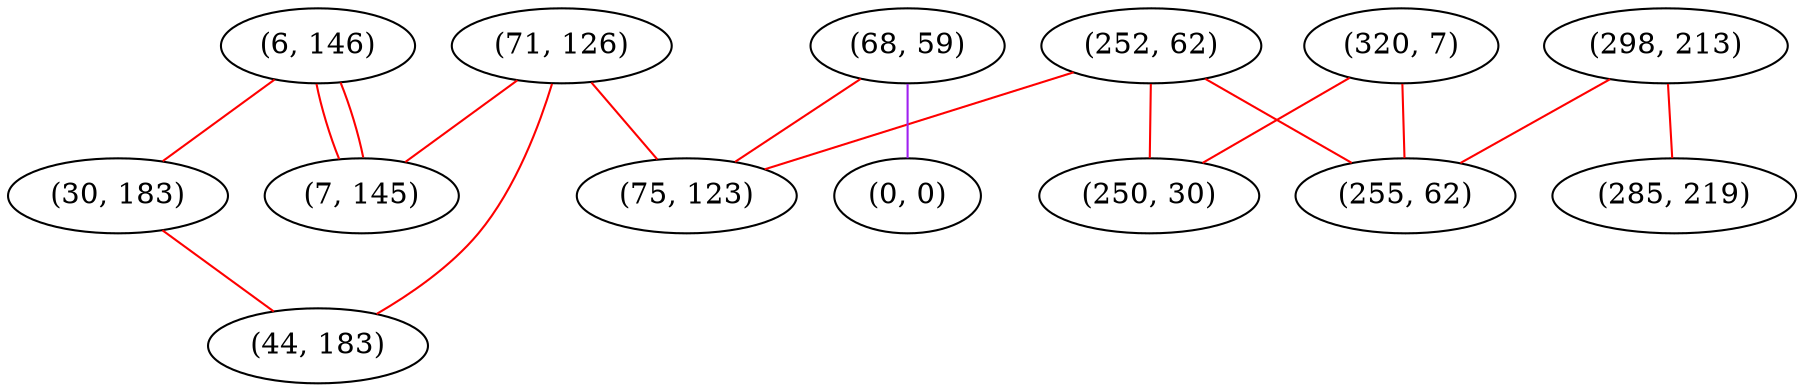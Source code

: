 graph "" {
"(6, 146)";
"(320, 7)";
"(252, 62)";
"(30, 183)";
"(298, 213)";
"(68, 59)";
"(71, 126)";
"(250, 30)";
"(75, 123)";
"(7, 145)";
"(0, 0)";
"(44, 183)";
"(255, 62)";
"(285, 219)";
"(6, 146)" -- "(30, 183)"  [color=red, key=0, weight=1];
"(6, 146)" -- "(7, 145)"  [color=red, key=0, weight=1];
"(6, 146)" -- "(7, 145)"  [color=red, key=1, weight=1];
"(320, 7)" -- "(255, 62)"  [color=red, key=0, weight=1];
"(320, 7)" -- "(250, 30)"  [color=red, key=0, weight=1];
"(252, 62)" -- "(255, 62)"  [color=red, key=0, weight=1];
"(252, 62)" -- "(250, 30)"  [color=red, key=0, weight=1];
"(252, 62)" -- "(75, 123)"  [color=red, key=0, weight=1];
"(30, 183)" -- "(44, 183)"  [color=red, key=0, weight=1];
"(298, 213)" -- "(255, 62)"  [color=red, key=0, weight=1];
"(298, 213)" -- "(285, 219)"  [color=red, key=0, weight=1];
"(68, 59)" -- "(0, 0)"  [color=purple, key=0, weight=4];
"(68, 59)" -- "(75, 123)"  [color=red, key=0, weight=1];
"(71, 126)" -- "(44, 183)"  [color=red, key=0, weight=1];
"(71, 126)" -- "(75, 123)"  [color=red, key=0, weight=1];
"(71, 126)" -- "(7, 145)"  [color=red, key=0, weight=1];
}

